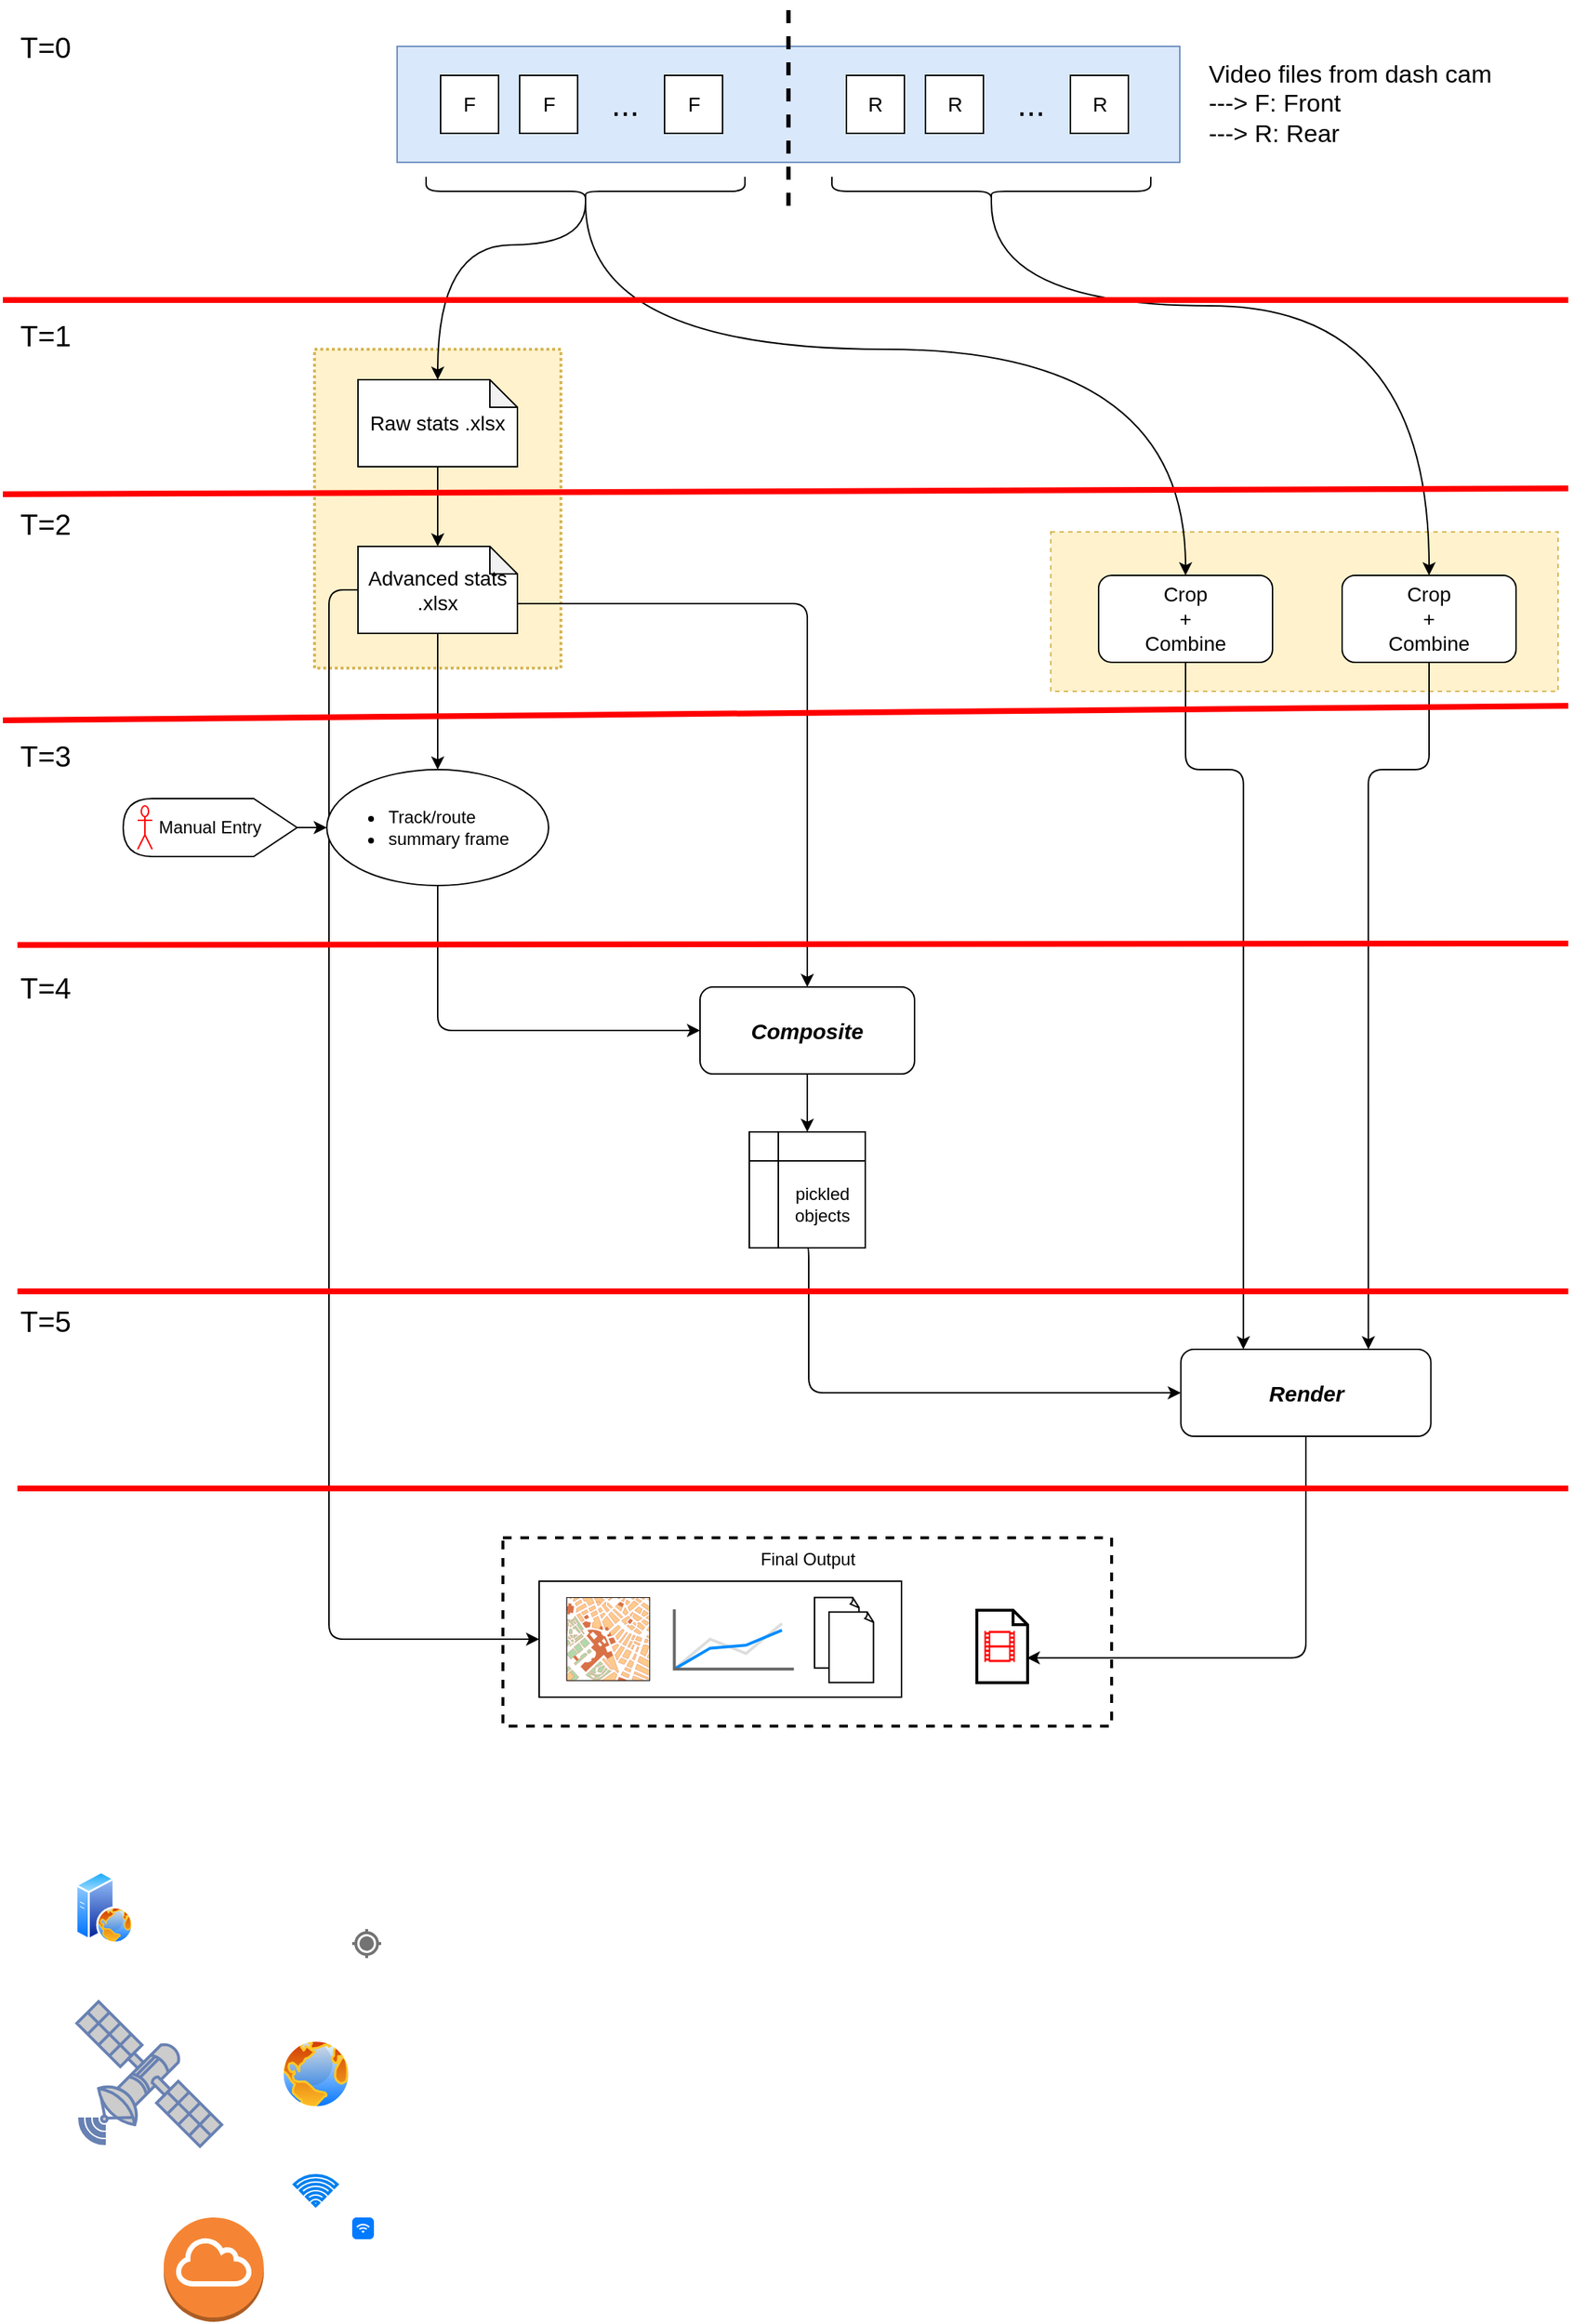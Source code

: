 <mxfile version="21.2.8" type="device">
  <diagram name="Page-1" id="l4y-kDei2tmoafHFxKMp">
    <mxGraphModel dx="1735" dy="1225" grid="1" gridSize="10" guides="1" tooltips="1" connect="1" arrows="1" fold="1" page="1" pageScale="1" pageWidth="1100" pageHeight="850" math="0" shadow="0">
      <root>
        <mxCell id="0" />
        <mxCell id="1" parent="0" />
        <mxCell id="tGr_GXakpZLswDzLGJyV-87" value="" style="rounded=0;whiteSpace=wrap;html=1;dashed=1;strokeWidth=2;" parent="1" vertex="1">
          <mxGeometry x="355" y="1060" width="420" height="130" as="geometry" />
        </mxCell>
        <mxCell id="tGr_GXakpZLswDzLGJyV-27" value="" style="shape=curlyBracket;whiteSpace=wrap;html=1;rounded=1;labelPosition=left;verticalLabelPosition=middle;align=right;verticalAlign=middle;rotation=-90;" parent="1" vertex="1">
          <mxGeometry x="402" y="21" width="20" height="220" as="geometry" />
        </mxCell>
        <mxCell id="tGr_GXakpZLswDzLGJyV-1" value="" style="rounded=0;whiteSpace=wrap;html=1;fillColor=#dae8fc;strokeColor=#6c8ebf;" parent="1" vertex="1">
          <mxGeometry x="282" y="31" width="540" height="80" as="geometry" />
        </mxCell>
        <mxCell id="tGr_GXakpZLswDzLGJyV-6" value="" style="group" parent="1" vertex="1" connectable="0">
          <mxGeometry x="312" y="51" width="200" height="40" as="geometry" />
        </mxCell>
        <mxCell id="tGr_GXakpZLswDzLGJyV-2" value="" style="whiteSpace=wrap;html=1;aspect=fixed;" parent="tGr_GXakpZLswDzLGJyV-6" vertex="1">
          <mxGeometry width="40" height="40" as="geometry" />
        </mxCell>
        <mxCell id="tGr_GXakpZLswDzLGJyV-3" value="" style="whiteSpace=wrap;html=1;aspect=fixed;" parent="tGr_GXakpZLswDzLGJyV-6" vertex="1">
          <mxGeometry x="54.545" width="40" height="40" as="geometry" />
        </mxCell>
        <mxCell id="tGr_GXakpZLswDzLGJyV-4" value="" style="whiteSpace=wrap;html=1;aspect=fixed;" parent="tGr_GXakpZLswDzLGJyV-6" vertex="1">
          <mxGeometry x="154.545" width="40" height="40" as="geometry" />
        </mxCell>
        <mxCell id="tGr_GXakpZLswDzLGJyV-5" value="&lt;font style=&quot;font-size: 23px;&quot;&gt;...&lt;/font&gt;" style="text;html=1;strokeColor=none;fillColor=none;align=center;verticalAlign=middle;whiteSpace=wrap;rounded=0;" parent="tGr_GXakpZLswDzLGJyV-6" vertex="1">
          <mxGeometry x="100" y="8" width="54.545" height="24" as="geometry" />
        </mxCell>
        <mxCell id="tGr_GXakpZLswDzLGJyV-13" value="&lt;font style=&quot;font-size: 14px;&quot;&gt;F&lt;/font&gt;" style="text;html=1;strokeColor=none;fillColor=none;align=center;verticalAlign=middle;whiteSpace=wrap;rounded=0;" parent="tGr_GXakpZLswDzLGJyV-6" vertex="1">
          <mxGeometry x="-10" y="5" width="60" height="30" as="geometry" />
        </mxCell>
        <mxCell id="tGr_GXakpZLswDzLGJyV-14" value="&lt;font style=&quot;font-size: 14px;&quot;&gt;F&lt;/font&gt;" style="text;html=1;strokeColor=none;fillColor=none;align=center;verticalAlign=middle;whiteSpace=wrap;rounded=0;" parent="tGr_GXakpZLswDzLGJyV-6" vertex="1">
          <mxGeometry x="44.55" y="5" width="60" height="30" as="geometry" />
        </mxCell>
        <mxCell id="tGr_GXakpZLswDzLGJyV-15" value="&lt;font style=&quot;font-size: 14px;&quot;&gt;F&lt;/font&gt;" style="text;html=1;strokeColor=none;fillColor=none;align=center;verticalAlign=middle;whiteSpace=wrap;rounded=0;" parent="tGr_GXakpZLswDzLGJyV-6" vertex="1">
          <mxGeometry x="144.55" y="5" width="60" height="30" as="geometry" />
        </mxCell>
        <mxCell id="tGr_GXakpZLswDzLGJyV-12" value="" style="endArrow=none;dashed=1;html=1;rounded=0;strokeWidth=3;" parent="1" edge="1">
          <mxGeometry width="50" height="50" relative="1" as="geometry">
            <mxPoint x="552" y="141" as="sourcePoint" />
            <mxPoint x="552" y="1" as="targetPoint" />
          </mxGeometry>
        </mxCell>
        <mxCell id="tGr_GXakpZLswDzLGJyV-17" value="" style="group" parent="1" vertex="1" connectable="0">
          <mxGeometry x="592" y="51" width="200" height="40" as="geometry" />
        </mxCell>
        <mxCell id="tGr_GXakpZLswDzLGJyV-18" value="" style="whiteSpace=wrap;html=1;aspect=fixed;" parent="tGr_GXakpZLswDzLGJyV-17" vertex="1">
          <mxGeometry width="40" height="40" as="geometry" />
        </mxCell>
        <mxCell id="tGr_GXakpZLswDzLGJyV-19" value="" style="whiteSpace=wrap;html=1;aspect=fixed;" parent="tGr_GXakpZLswDzLGJyV-17" vertex="1">
          <mxGeometry x="54.545" width="40" height="40" as="geometry" />
        </mxCell>
        <mxCell id="tGr_GXakpZLswDzLGJyV-20" value="" style="whiteSpace=wrap;html=1;aspect=fixed;" parent="tGr_GXakpZLswDzLGJyV-17" vertex="1">
          <mxGeometry x="154.545" width="40" height="40" as="geometry" />
        </mxCell>
        <mxCell id="tGr_GXakpZLswDzLGJyV-21" value="&lt;font style=&quot;font-size: 23px;&quot;&gt;...&lt;/font&gt;" style="text;html=1;strokeColor=none;fillColor=none;align=center;verticalAlign=middle;whiteSpace=wrap;rounded=0;" parent="tGr_GXakpZLswDzLGJyV-17" vertex="1">
          <mxGeometry x="100" y="8" width="54.545" height="24" as="geometry" />
        </mxCell>
        <mxCell id="tGr_GXakpZLswDzLGJyV-22" value="&lt;font style=&quot;font-size: 14px;&quot;&gt;R&lt;/font&gt;" style="text;html=1;strokeColor=none;fillColor=none;align=center;verticalAlign=middle;whiteSpace=wrap;rounded=0;" parent="tGr_GXakpZLswDzLGJyV-17" vertex="1">
          <mxGeometry x="-10" y="5" width="60" height="30" as="geometry" />
        </mxCell>
        <mxCell id="tGr_GXakpZLswDzLGJyV-23" value="&lt;font style=&quot;font-size: 14px;&quot;&gt;R&lt;/font&gt;" style="text;html=1;strokeColor=none;fillColor=none;align=center;verticalAlign=middle;whiteSpace=wrap;rounded=0;" parent="tGr_GXakpZLswDzLGJyV-17" vertex="1">
          <mxGeometry x="44.55" y="5" width="60" height="30" as="geometry" />
        </mxCell>
        <mxCell id="tGr_GXakpZLswDzLGJyV-24" value="&lt;font style=&quot;font-size: 14px;&quot;&gt;R&lt;/font&gt;" style="text;html=1;strokeColor=none;fillColor=none;align=center;verticalAlign=middle;whiteSpace=wrap;rounded=0;" parent="tGr_GXakpZLswDzLGJyV-17" vertex="1">
          <mxGeometry x="144.55" y="5" width="60" height="30" as="geometry" />
        </mxCell>
        <mxCell id="tGr_GXakpZLswDzLGJyV-28" value="" style="shape=curlyBracket;whiteSpace=wrap;html=1;rounded=1;labelPosition=left;verticalLabelPosition=middle;align=right;verticalAlign=middle;rotation=-90;" parent="1" vertex="1">
          <mxGeometry x="682" y="21" width="20" height="220" as="geometry" />
        </mxCell>
        <mxCell id="tGr_GXakpZLswDzLGJyV-69" style="edgeStyle=orthogonalEdgeStyle;rounded=0;orthogonalLoop=1;jettySize=auto;html=1;exitX=0.5;exitY=1;exitDx=0;exitDy=0;entryX=0.5;entryY=0;entryDx=0;entryDy=0;" parent="1" source="tGr_GXakpZLswDzLGJyV-29" target="tGr_GXakpZLswDzLGJyV-68" edge="1">
          <mxGeometry relative="1" as="geometry" />
        </mxCell>
        <mxCell id="tGr_GXakpZLswDzLGJyV-29" value="&lt;font style=&quot;font-size: 15px;&quot;&gt;&lt;i&gt;&lt;b&gt;Composite&lt;/b&gt;&lt;/i&gt;&lt;/font&gt;" style="rounded=1;whiteSpace=wrap;html=1;" parent="1" vertex="1">
          <mxGeometry x="491" y="680" width="148" height="60" as="geometry" />
        </mxCell>
        <mxCell id="tGr_GXakpZLswDzLGJyV-26" value="" style="rounded=0;whiteSpace=wrap;html=1;dashed=1;strokeWidth=2;dashPattern=1 1;fillColor=#fff2cc;strokeColor=#d6b656;" parent="1" vertex="1">
          <mxGeometry x="225" y="240" width="170" height="220" as="geometry" />
        </mxCell>
        <mxCell id="tGr_GXakpZLswDzLGJyV-31" value="&lt;font style=&quot;font-size: 14px;&quot;&gt;Raw stats .xlsx&lt;/font&gt;" style="shape=note;whiteSpace=wrap;html=1;backgroundOutline=1;darkOpacity=0.05;size=19;" parent="1" vertex="1">
          <mxGeometry x="255" y="261" width="110" height="60" as="geometry" />
        </mxCell>
        <mxCell id="tGr_GXakpZLswDzLGJyV-42" style="edgeStyle=orthogonalEdgeStyle;orthogonalLoop=1;jettySize=auto;html=1;exitX=0;exitY=0;exitDx=110;exitDy=39.5;exitPerimeter=0;rounded=1;" parent="1" source="tGr_GXakpZLswDzLGJyV-32" target="tGr_GXakpZLswDzLGJyV-29" edge="1">
          <mxGeometry relative="1" as="geometry" />
        </mxCell>
        <mxCell id="tGr_GXakpZLswDzLGJyV-43" style="edgeStyle=orthogonalEdgeStyle;rounded=0;orthogonalLoop=1;jettySize=auto;html=1;exitX=0.5;exitY=1;exitDx=0;exitDy=0;exitPerimeter=0;entryX=0.5;entryY=0;entryDx=0;entryDy=0;" parent="1" source="tGr_GXakpZLswDzLGJyV-32" target="tGr_GXakpZLswDzLGJyV-46" edge="1">
          <mxGeometry relative="1" as="geometry">
            <mxPoint x="310" y="540" as="targetPoint" />
          </mxGeometry>
        </mxCell>
        <mxCell id="i82FXd8vhtPboPtA0hfp-1" style="edgeStyle=orthogonalEdgeStyle;rounded=1;orthogonalLoop=1;jettySize=auto;html=1;exitX=0;exitY=0.5;exitDx=0;exitDy=0;exitPerimeter=0;entryX=0;entryY=0.5;entryDx=0;entryDy=0;" edge="1" parent="1" source="tGr_GXakpZLswDzLGJyV-32" target="tGr_GXakpZLswDzLGJyV-33">
          <mxGeometry relative="1" as="geometry" />
        </mxCell>
        <mxCell id="tGr_GXakpZLswDzLGJyV-32" value="&lt;font style=&quot;font-size: 14px;&quot;&gt;Advanced stats .xlsx&lt;/font&gt;" style="shape=note;whiteSpace=wrap;html=1;backgroundOutline=1;darkOpacity=0.05;size=19;" parent="1" vertex="1">
          <mxGeometry x="255" y="376" width="110" height="60" as="geometry" />
        </mxCell>
        <mxCell id="tGr_GXakpZLswDzLGJyV-35" style="edgeStyle=orthogonalEdgeStyle;rounded=0;orthogonalLoop=1;jettySize=auto;html=1;exitX=0.5;exitY=1;exitDx=0;exitDy=0;exitPerimeter=0;entryX=0.5;entryY=0;entryDx=0;entryDy=0;entryPerimeter=0;" parent="1" source="tGr_GXakpZLswDzLGJyV-31" target="tGr_GXakpZLswDzLGJyV-32" edge="1">
          <mxGeometry relative="1" as="geometry" />
        </mxCell>
        <mxCell id="tGr_GXakpZLswDzLGJyV-39" style="edgeStyle=orthogonalEdgeStyle;orthogonalLoop=1;jettySize=auto;html=1;exitX=0.5;exitY=1;exitDx=0;exitDy=0;entryX=0;entryY=0.5;entryDx=0;entryDy=0;rounded=1;" parent="1" source="tGr_GXakpZLswDzLGJyV-46" target="tGr_GXakpZLswDzLGJyV-29" edge="1">
          <mxGeometry relative="1" as="geometry">
            <mxPoint x="273" y="600" as="sourcePoint" />
            <mxPoint x="388" y="710" as="targetPoint" />
          </mxGeometry>
        </mxCell>
        <mxCell id="tGr_GXakpZLswDzLGJyV-34" style="edgeStyle=orthogonalEdgeStyle;orthogonalLoop=1;jettySize=auto;html=1;exitX=0.1;exitY=0.5;exitDx=0;exitDy=0;exitPerimeter=0;entryX=0.5;entryY=0;entryDx=0;entryDy=0;entryPerimeter=0;curved=1;" parent="1" source="tGr_GXakpZLswDzLGJyV-27" target="tGr_GXakpZLswDzLGJyV-31" edge="1">
          <mxGeometry relative="1" as="geometry">
            <mxPoint x="309" y="168.0" as="sourcePoint" />
            <Array as="points">
              <mxPoint x="412" y="168" />
              <mxPoint x="310" y="168" />
            </Array>
          </mxGeometry>
        </mxCell>
        <mxCell id="tGr_GXakpZLswDzLGJyV-46" value="&lt;ul&gt;&lt;li&gt;Track/route&lt;/li&gt;&lt;li style=&quot;&quot;&gt;summary frame&lt;/li&gt;&lt;/ul&gt;" style="ellipse;whiteSpace=wrap;html=1;align=left;" parent="1" vertex="1">
          <mxGeometry x="233.5" y="530" width="153" height="80" as="geometry" />
        </mxCell>
        <mxCell id="tGr_GXakpZLswDzLGJyV-59" style="edgeStyle=orthogonalEdgeStyle;rounded=0;orthogonalLoop=1;jettySize=auto;html=1;exitX=0;exitY=0.5;exitDx=0;exitDy=0;exitPerimeter=0;entryX=0;entryY=0.5;entryDx=0;entryDy=0;" parent="1" source="tGr_GXakpZLswDzLGJyV-58" target="tGr_GXakpZLswDzLGJyV-46" edge="1">
          <mxGeometry relative="1" as="geometry" />
        </mxCell>
        <mxCell id="tGr_GXakpZLswDzLGJyV-58" value="Manual Entry" style="shape=display;whiteSpace=wrap;html=1;flipH=1;size=0.25;" parent="1" vertex="1">
          <mxGeometry x="93" y="550" width="120" height="40" as="geometry" />
        </mxCell>
        <mxCell id="tGr_GXakpZLswDzLGJyV-54" value="" style="shape=umlActor;verticalLabelPosition=bottom;verticalAlign=top;html=1;outlineConnect=0;strokeColor=#FF0000;" parent="1" vertex="1">
          <mxGeometry x="103" y="555" width="10" height="30" as="geometry" />
        </mxCell>
        <mxCell id="tGr_GXakpZLswDzLGJyV-64" value="" style="group" parent="1" vertex="1" connectable="0">
          <mxGeometry x="733" y="356" width="350" height="130" as="geometry" />
        </mxCell>
        <mxCell id="tGr_GXakpZLswDzLGJyV-63" value="" style="rounded=0;whiteSpace=wrap;html=1;dashed=1;fillColor=#fff2cc;strokeColor=#d6b656;" parent="tGr_GXakpZLswDzLGJyV-64" vertex="1">
          <mxGeometry y="10" width="350" height="110" as="geometry" />
        </mxCell>
        <mxCell id="tGr_GXakpZLswDzLGJyV-61" value="&lt;font style=&quot;font-size: 14px;&quot;&gt;Crop&lt;br&gt;+&lt;br&gt;Combine&lt;/font&gt;" style="rounded=1;whiteSpace=wrap;html=1;" parent="tGr_GXakpZLswDzLGJyV-64" vertex="1">
          <mxGeometry x="201" y="40" width="120" height="60" as="geometry" />
        </mxCell>
        <mxCell id="tGr_GXakpZLswDzLGJyV-62" value="&lt;font style=&quot;font-size: 14px;&quot;&gt;Crop&lt;br&gt;+&lt;br&gt;Combine&lt;/font&gt;" style="rounded=1;whiteSpace=wrap;html=1;" parent="tGr_GXakpZLswDzLGJyV-64" vertex="1">
          <mxGeometry x="33" y="40" width="120" height="60" as="geometry" />
        </mxCell>
        <mxCell id="tGr_GXakpZLswDzLGJyV-65" style="edgeStyle=orthogonalEdgeStyle;orthogonalLoop=1;jettySize=auto;html=1;exitX=0.1;exitY=0.5;exitDx=0;exitDy=0;exitPerimeter=0;curved=1;entryX=0.5;entryY=0;entryDx=0;entryDy=0;" parent="1" source="tGr_GXakpZLswDzLGJyV-28" target="tGr_GXakpZLswDzLGJyV-61" edge="1">
          <mxGeometry relative="1" as="geometry">
            <Array as="points">
              <mxPoint x="692" y="210" />
              <mxPoint x="994" y="210" />
            </Array>
          </mxGeometry>
        </mxCell>
        <mxCell id="tGr_GXakpZLswDzLGJyV-66" style="edgeStyle=orthogonalEdgeStyle;orthogonalLoop=1;jettySize=auto;html=1;exitX=0.1;exitY=0.5;exitDx=0;exitDy=0;exitPerimeter=0;entryX=0.5;entryY=0;entryDx=0;entryDy=0;curved=1;" parent="1" source="tGr_GXakpZLswDzLGJyV-27" target="tGr_GXakpZLswDzLGJyV-62" edge="1">
          <mxGeometry relative="1" as="geometry">
            <Array as="points">
              <mxPoint x="412" y="240" />
              <mxPoint x="826" y="240" />
            </Array>
          </mxGeometry>
        </mxCell>
        <mxCell id="tGr_GXakpZLswDzLGJyV-102" style="edgeStyle=orthogonalEdgeStyle;rounded=1;orthogonalLoop=1;jettySize=auto;html=1;exitX=0.5;exitY=1;exitDx=0;exitDy=0;entryX=0.985;entryY=0.658;entryDx=0;entryDy=0;entryPerimeter=0;" parent="1" source="tGr_GXakpZLswDzLGJyV-67" target="tGr_GXakpZLswDzLGJyV-79" edge="1">
          <mxGeometry relative="1" as="geometry" />
        </mxCell>
        <mxCell id="tGr_GXakpZLswDzLGJyV-67" value="&lt;font style=&quot;font-size: 15px;&quot;&gt;&lt;i&gt;&lt;b&gt;Render&lt;/b&gt;&lt;/i&gt;&lt;/font&gt;" style="rounded=1;whiteSpace=wrap;html=1;" parent="1" vertex="1">
          <mxGeometry x="822.75" y="930" width="172.5" height="60" as="geometry" />
        </mxCell>
        <mxCell id="tGr_GXakpZLswDzLGJyV-72" style="edgeStyle=orthogonalEdgeStyle;rounded=1;orthogonalLoop=1;jettySize=auto;html=1;exitX=0.5;exitY=1;exitDx=0;exitDy=0;entryX=0;entryY=0.5;entryDx=0;entryDy=0;" parent="1" source="tGr_GXakpZLswDzLGJyV-68" target="tGr_GXakpZLswDzLGJyV-67" edge="1">
          <mxGeometry relative="1" as="geometry">
            <Array as="points">
              <mxPoint x="566" y="960" />
            </Array>
          </mxGeometry>
        </mxCell>
        <mxCell id="tGr_GXakpZLswDzLGJyV-68" value="" style="shape=internalStorage;whiteSpace=wrap;html=1;backgroundOutline=1;" parent="1" vertex="1">
          <mxGeometry x="525" y="780" width="80" height="80" as="geometry" />
        </mxCell>
        <mxCell id="tGr_GXakpZLswDzLGJyV-70" style="edgeStyle=orthogonalEdgeStyle;orthogonalLoop=1;jettySize=auto;html=1;exitX=0.5;exitY=1;exitDx=0;exitDy=0;entryX=0.25;entryY=0;entryDx=0;entryDy=0;rounded=1;" parent="1" source="tGr_GXakpZLswDzLGJyV-62" target="tGr_GXakpZLswDzLGJyV-67" edge="1">
          <mxGeometry relative="1" as="geometry">
            <Array as="points">
              <mxPoint x="826" y="530" />
              <mxPoint x="866" y="530" />
            </Array>
          </mxGeometry>
        </mxCell>
        <mxCell id="tGr_GXakpZLswDzLGJyV-71" style="edgeStyle=orthogonalEdgeStyle;orthogonalLoop=1;jettySize=auto;html=1;exitX=0.5;exitY=1;exitDx=0;exitDy=0;entryX=0.75;entryY=0;entryDx=0;entryDy=0;rounded=1;" parent="1" source="tGr_GXakpZLswDzLGJyV-61" target="tGr_GXakpZLswDzLGJyV-67" edge="1">
          <mxGeometry relative="1" as="geometry">
            <Array as="points">
              <mxPoint x="994" y="530" />
              <mxPoint x="952" y="530" />
            </Array>
          </mxGeometry>
        </mxCell>
        <mxCell id="tGr_GXakpZLswDzLGJyV-81" value="" style="group" parent="1" vertex="1" connectable="0">
          <mxGeometry x="682" y="1110" width="35" height="50" as="geometry" />
        </mxCell>
        <mxCell id="tGr_GXakpZLswDzLGJyV-79" value="" style="html=1;verticalLabelPosition=bottom;align=center;labelBackgroundColor=#ffffff;verticalAlign=top;strokeWidth=2;strokeColor=#000000;shadow=0;dashed=0;shape=mxgraph.ios7.icons.document;" parent="tGr_GXakpZLswDzLGJyV-81" vertex="1">
          <mxGeometry width="35" height="50" as="geometry" />
        </mxCell>
        <mxCell id="tGr_GXakpZLswDzLGJyV-77" value="" style="sketch=0;aspect=fixed;pointerEvents=1;shadow=0;dashed=0;html=1;strokeColor=none;labelPosition=center;verticalLabelPosition=bottom;verticalAlign=top;align=center;fillColor=#FF0000;shape=mxgraph.mscae.general.video" parent="tGr_GXakpZLswDzLGJyV-81" vertex="1">
          <mxGeometry x="5.214" y="14.286" width="21" height="21.429" as="geometry" />
        </mxCell>
        <mxCell id="tGr_GXakpZLswDzLGJyV-91" value="" style="html=1;dashed=0;aspect=fixed;verticalLabelPosition=bottom;verticalAlign=top;align=center;shape=mxgraph.gmdl.gps;strokeColor=#737373;fillColor=#737373;shadow=0;strokeWidth=2;sketch=0;" parent="1" vertex="1">
          <mxGeometry x="251" y="1330" width="20" height="20" as="geometry" />
        </mxCell>
        <mxCell id="tGr_GXakpZLswDzLGJyV-93" value="" style="fontColor=#0066CC;verticalAlign=top;verticalLabelPosition=bottom;labelPosition=center;align=center;html=1;outlineConnect=0;fillColor=#CCCCCC;strokeColor=#6881B3;gradientColor=none;gradientDirection=north;strokeWidth=2;shape=mxgraph.networks.satellite;" parent="1" vertex="1">
          <mxGeometry x="61" y="1380" width="100" height="100" as="geometry" />
        </mxCell>
        <mxCell id="tGr_GXakpZLswDzLGJyV-95" value="" style="outlineConnect=0;dashed=0;verticalLabelPosition=bottom;verticalAlign=top;align=center;html=1;shape=mxgraph.aws3.internet_gateway;fillColor=#F58534;gradientColor=none;" parent="1" vertex="1">
          <mxGeometry x="121" y="1529" width="69" height="72" as="geometry" />
        </mxCell>
        <mxCell id="tGr_GXakpZLswDzLGJyV-96" value="" style="image;aspect=fixed;perimeter=ellipsePerimeter;html=1;align=center;shadow=0;dashed=0;spacingTop=3;image=img/lib/active_directory/internet_globe.svg;" parent="1" vertex="1">
          <mxGeometry x="201" y="1405" width="50" height="50" as="geometry" />
        </mxCell>
        <mxCell id="tGr_GXakpZLswDzLGJyV-97" value="" style="html=1;strokeWidth=1;shadow=0;dashed=0;shape=mxgraph.ios7.misc.wifi;fillColor=#007AFF;strokeColor=none;buttonText=;strokeColor2=#222222;fontColor=#222222;fontSize=8;verticalLabelPosition=bottom;verticalAlign=top;align=center;sketch=0;" parent="1" vertex="1">
          <mxGeometry x="251" y="1529" width="15" height="15" as="geometry" />
        </mxCell>
        <mxCell id="tGr_GXakpZLswDzLGJyV-98" value="" style="html=1;verticalLabelPosition=bottom;align=center;labelBackgroundColor=#ffffff;verticalAlign=top;strokeWidth=2;strokeColor=#0080F0;shadow=0;dashed=0;shape=mxgraph.ios7.icons.wifi;pointerEvents=1" parent="1" vertex="1">
          <mxGeometry x="211" y="1500" width="29.7" height="21" as="geometry" />
        </mxCell>
        <mxCell id="tGr_GXakpZLswDzLGJyV-99" value="" style="image;aspect=fixed;perimeter=ellipsePerimeter;html=1;align=center;shadow=0;dashed=0;spacingTop=3;image=img/lib/active_directory/web_server.svg;" parent="1" vertex="1">
          <mxGeometry x="60" y="1290" width="40" height="50" as="geometry" />
        </mxCell>
        <mxCell id="tGr_GXakpZLswDzLGJyV-103" value="" style="endArrow=none;html=1;rounded=0;strokeColor=#FF0000;strokeWidth=4;" parent="1" edge="1">
          <mxGeometry width="50" height="50" relative="1" as="geometry">
            <mxPoint x="10" y="340" as="sourcePoint" />
            <mxPoint x="1090" y="336" as="targetPoint" />
          </mxGeometry>
        </mxCell>
        <mxCell id="tGr_GXakpZLswDzLGJyV-104" value="" style="endArrow=none;html=1;rounded=0;strokeColor=#FF0000;strokeWidth=4;" parent="1" edge="1">
          <mxGeometry width="50" height="50" relative="1" as="geometry">
            <mxPoint x="10" y="496" as="sourcePoint" />
            <mxPoint x="1090" y="486" as="targetPoint" />
          </mxGeometry>
        </mxCell>
        <mxCell id="tGr_GXakpZLswDzLGJyV-105" value="" style="endArrow=none;html=1;rounded=0;strokeColor=#FF0000;strokeWidth=4;" parent="1" edge="1">
          <mxGeometry width="50" height="50" relative="1" as="geometry">
            <mxPoint x="20" y="651" as="sourcePoint" />
            <mxPoint x="1090" y="650" as="targetPoint" />
          </mxGeometry>
        </mxCell>
        <mxCell id="tGr_GXakpZLswDzLGJyV-107" value="" style="endArrow=none;html=1;rounded=0;strokeColor=#FF0000;strokeWidth=4;" parent="1" edge="1">
          <mxGeometry width="50" height="50" relative="1" as="geometry">
            <mxPoint x="20" y="890" as="sourcePoint" />
            <mxPoint x="1090" y="890" as="targetPoint" />
          </mxGeometry>
        </mxCell>
        <mxCell id="tGr_GXakpZLswDzLGJyV-108" value="" style="endArrow=none;html=1;rounded=0;strokeColor=#FF0000;strokeWidth=4;" parent="1" edge="1">
          <mxGeometry width="50" height="50" relative="1" as="geometry">
            <mxPoint x="20" y="1026" as="sourcePoint" />
            <mxPoint x="1090" y="1026" as="targetPoint" />
          </mxGeometry>
        </mxCell>
        <mxCell id="i82FXd8vhtPboPtA0hfp-2" value="" style="group" vertex="1" connectable="0" parent="1">
          <mxGeometry x="380" y="1090" width="259" height="80" as="geometry" />
        </mxCell>
        <mxCell id="tGr_GXakpZLswDzLGJyV-33" value="" style="rounded=0;whiteSpace=wrap;html=1;" parent="i82FXd8vhtPboPtA0hfp-2" vertex="1">
          <mxGeometry width="250" height="80" as="geometry" />
        </mxCell>
        <mxCell id="tGr_GXakpZLswDzLGJyV-89" value="" style="verticalLabelPosition=bottom;shadow=0;dashed=0;align=center;html=1;verticalAlign=top;strokeWidth=1;shape=mxgraph.mockup.graphics.lineChart;strokeColor=none;strokeColor2=#666666;strokeColor3=#008cff;strokeColor4=#dddddd;" parent="i82FXd8vhtPboPtA0hfp-2" vertex="1">
          <mxGeometry x="93.25" y="19.38" width="82.5" height="41.25" as="geometry" />
        </mxCell>
        <mxCell id="tGr_GXakpZLswDzLGJyV-90" value="" style="verticalLabelPosition=bottom;shadow=0;dashed=0;align=center;html=1;verticalAlign=top;strokeWidth=1;shape=mxgraph.mockup.misc.map;" parent="i82FXd8vhtPboPtA0hfp-2" vertex="1">
          <mxGeometry x="19" y="11.25" width="57.5" height="57.5" as="geometry" />
        </mxCell>
        <mxCell id="i82FXd8vhtPboPtA0hfp-5" value="" style="group" vertex="1" connectable="0" parent="i82FXd8vhtPboPtA0hfp-2">
          <mxGeometry x="190" y="11.25" width="41" height="58.65" as="geometry" />
        </mxCell>
        <mxCell id="tGr_GXakpZLswDzLGJyV-73" value="" style="whiteSpace=wrap;html=1;shape=mxgraph.basic.document" parent="i82FXd8vhtPboPtA0hfp-5" vertex="1">
          <mxGeometry width="31" height="48.65" as="geometry" />
        </mxCell>
        <mxCell id="i82FXd8vhtPboPtA0hfp-4" value="" style="whiteSpace=wrap;html=1;shape=mxgraph.basic.document" vertex="1" parent="i82FXd8vhtPboPtA0hfp-5">
          <mxGeometry x="10" y="10" width="31" height="48.65" as="geometry" />
        </mxCell>
        <mxCell id="i82FXd8vhtPboPtA0hfp-3" value="Final Output" style="text;html=1;align=center;verticalAlign=middle;resizable=0;points=[];autosize=1;strokeColor=none;fillColor=none;" vertex="1" parent="1">
          <mxGeometry x="520" y="1060" width="90" height="30" as="geometry" />
        </mxCell>
        <mxCell id="i82FXd8vhtPboPtA0hfp-6" value="" style="endArrow=none;html=1;rounded=0;strokeColor=#FF0000;strokeWidth=4;" edge="1" parent="1">
          <mxGeometry width="50" height="50" relative="1" as="geometry">
            <mxPoint x="10" y="206" as="sourcePoint" />
            <mxPoint x="1090" y="206" as="targetPoint" />
          </mxGeometry>
        </mxCell>
        <mxCell id="i82FXd8vhtPboPtA0hfp-8" value="pickled&lt;br&gt;objects" style="text;html=1;align=center;verticalAlign=middle;resizable=0;points=[];autosize=1;strokeColor=none;fillColor=none;" vertex="1" parent="1">
          <mxGeometry x="545" y="810" width="60" height="40" as="geometry" />
        </mxCell>
        <mxCell id="i82FXd8vhtPboPtA0hfp-10" value="&lt;font style=&quot;font-size: 17px;&quot;&gt;Video files from dash cam&lt;br&gt;---&amp;gt; F: Front&lt;br&gt;---&amp;gt; R: Rear&lt;br&gt;&lt;br&gt;&lt;/font&gt;" style="text;html=1;align=left;verticalAlign=middle;resizable=0;points=[];autosize=1;strokeColor=none;fillColor=none;" vertex="1" parent="1">
          <mxGeometry x="840" y="31" width="220" height="100" as="geometry" />
        </mxCell>
        <mxCell id="i82FXd8vhtPboPtA0hfp-11" value="&lt;font style=&quot;font-size: 20px;&quot;&gt;T=0&lt;br style=&quot;font-size: 20px;&quot;&gt;&lt;/font&gt;" style="text;html=1;align=left;verticalAlign=middle;resizable=0;points=[];autosize=1;strokeColor=none;fillColor=none;fontSize=20;" vertex="1" parent="1">
          <mxGeometry x="20" y="11" width="60" height="40" as="geometry" />
        </mxCell>
        <mxCell id="i82FXd8vhtPboPtA0hfp-12" value="&lt;font style=&quot;font-size: 20px;&quot;&gt;T=1&lt;br style=&quot;font-size: 20px;&quot;&gt;&lt;/font&gt;" style="text;html=1;align=left;verticalAlign=middle;resizable=0;points=[];autosize=1;strokeColor=none;fillColor=none;fontSize=20;" vertex="1" parent="1">
          <mxGeometry x="20" y="210" width="60" height="40" as="geometry" />
        </mxCell>
        <mxCell id="i82FXd8vhtPboPtA0hfp-13" value="&lt;font style=&quot;font-size: 20px;&quot;&gt;T=2&lt;br style=&quot;font-size: 20px;&quot;&gt;&lt;/font&gt;" style="text;html=1;align=left;verticalAlign=middle;resizable=0;points=[];autosize=1;strokeColor=none;fillColor=none;fontSize=20;" vertex="1" parent="1">
          <mxGeometry x="20" y="340" width="60" height="40" as="geometry" />
        </mxCell>
        <mxCell id="i82FXd8vhtPboPtA0hfp-14" value="&lt;font style=&quot;font-size: 20px;&quot;&gt;T=3&lt;br style=&quot;font-size: 20px;&quot;&gt;&lt;/font&gt;" style="text;html=1;align=left;verticalAlign=middle;resizable=0;points=[];autosize=1;strokeColor=none;fillColor=none;fontSize=20;" vertex="1" parent="1">
          <mxGeometry x="20" y="500" width="60" height="40" as="geometry" />
        </mxCell>
        <mxCell id="i82FXd8vhtPboPtA0hfp-15" value="&lt;font style=&quot;font-size: 20px;&quot;&gt;T=4&lt;br style=&quot;font-size: 20px;&quot;&gt;&lt;/font&gt;" style="text;html=1;align=left;verticalAlign=middle;resizable=0;points=[];autosize=1;strokeColor=none;fillColor=none;fontSize=20;" vertex="1" parent="1">
          <mxGeometry x="20" y="660" width="60" height="40" as="geometry" />
        </mxCell>
        <mxCell id="i82FXd8vhtPboPtA0hfp-16" value="&lt;font style=&quot;font-size: 20px;&quot;&gt;T=5&lt;br style=&quot;font-size: 20px;&quot;&gt;&lt;/font&gt;" style="text;html=1;align=left;verticalAlign=middle;resizable=0;points=[];autosize=1;strokeColor=none;fillColor=none;fontSize=20;" vertex="1" parent="1">
          <mxGeometry x="20" y="890" width="60" height="40" as="geometry" />
        </mxCell>
      </root>
    </mxGraphModel>
  </diagram>
</mxfile>
